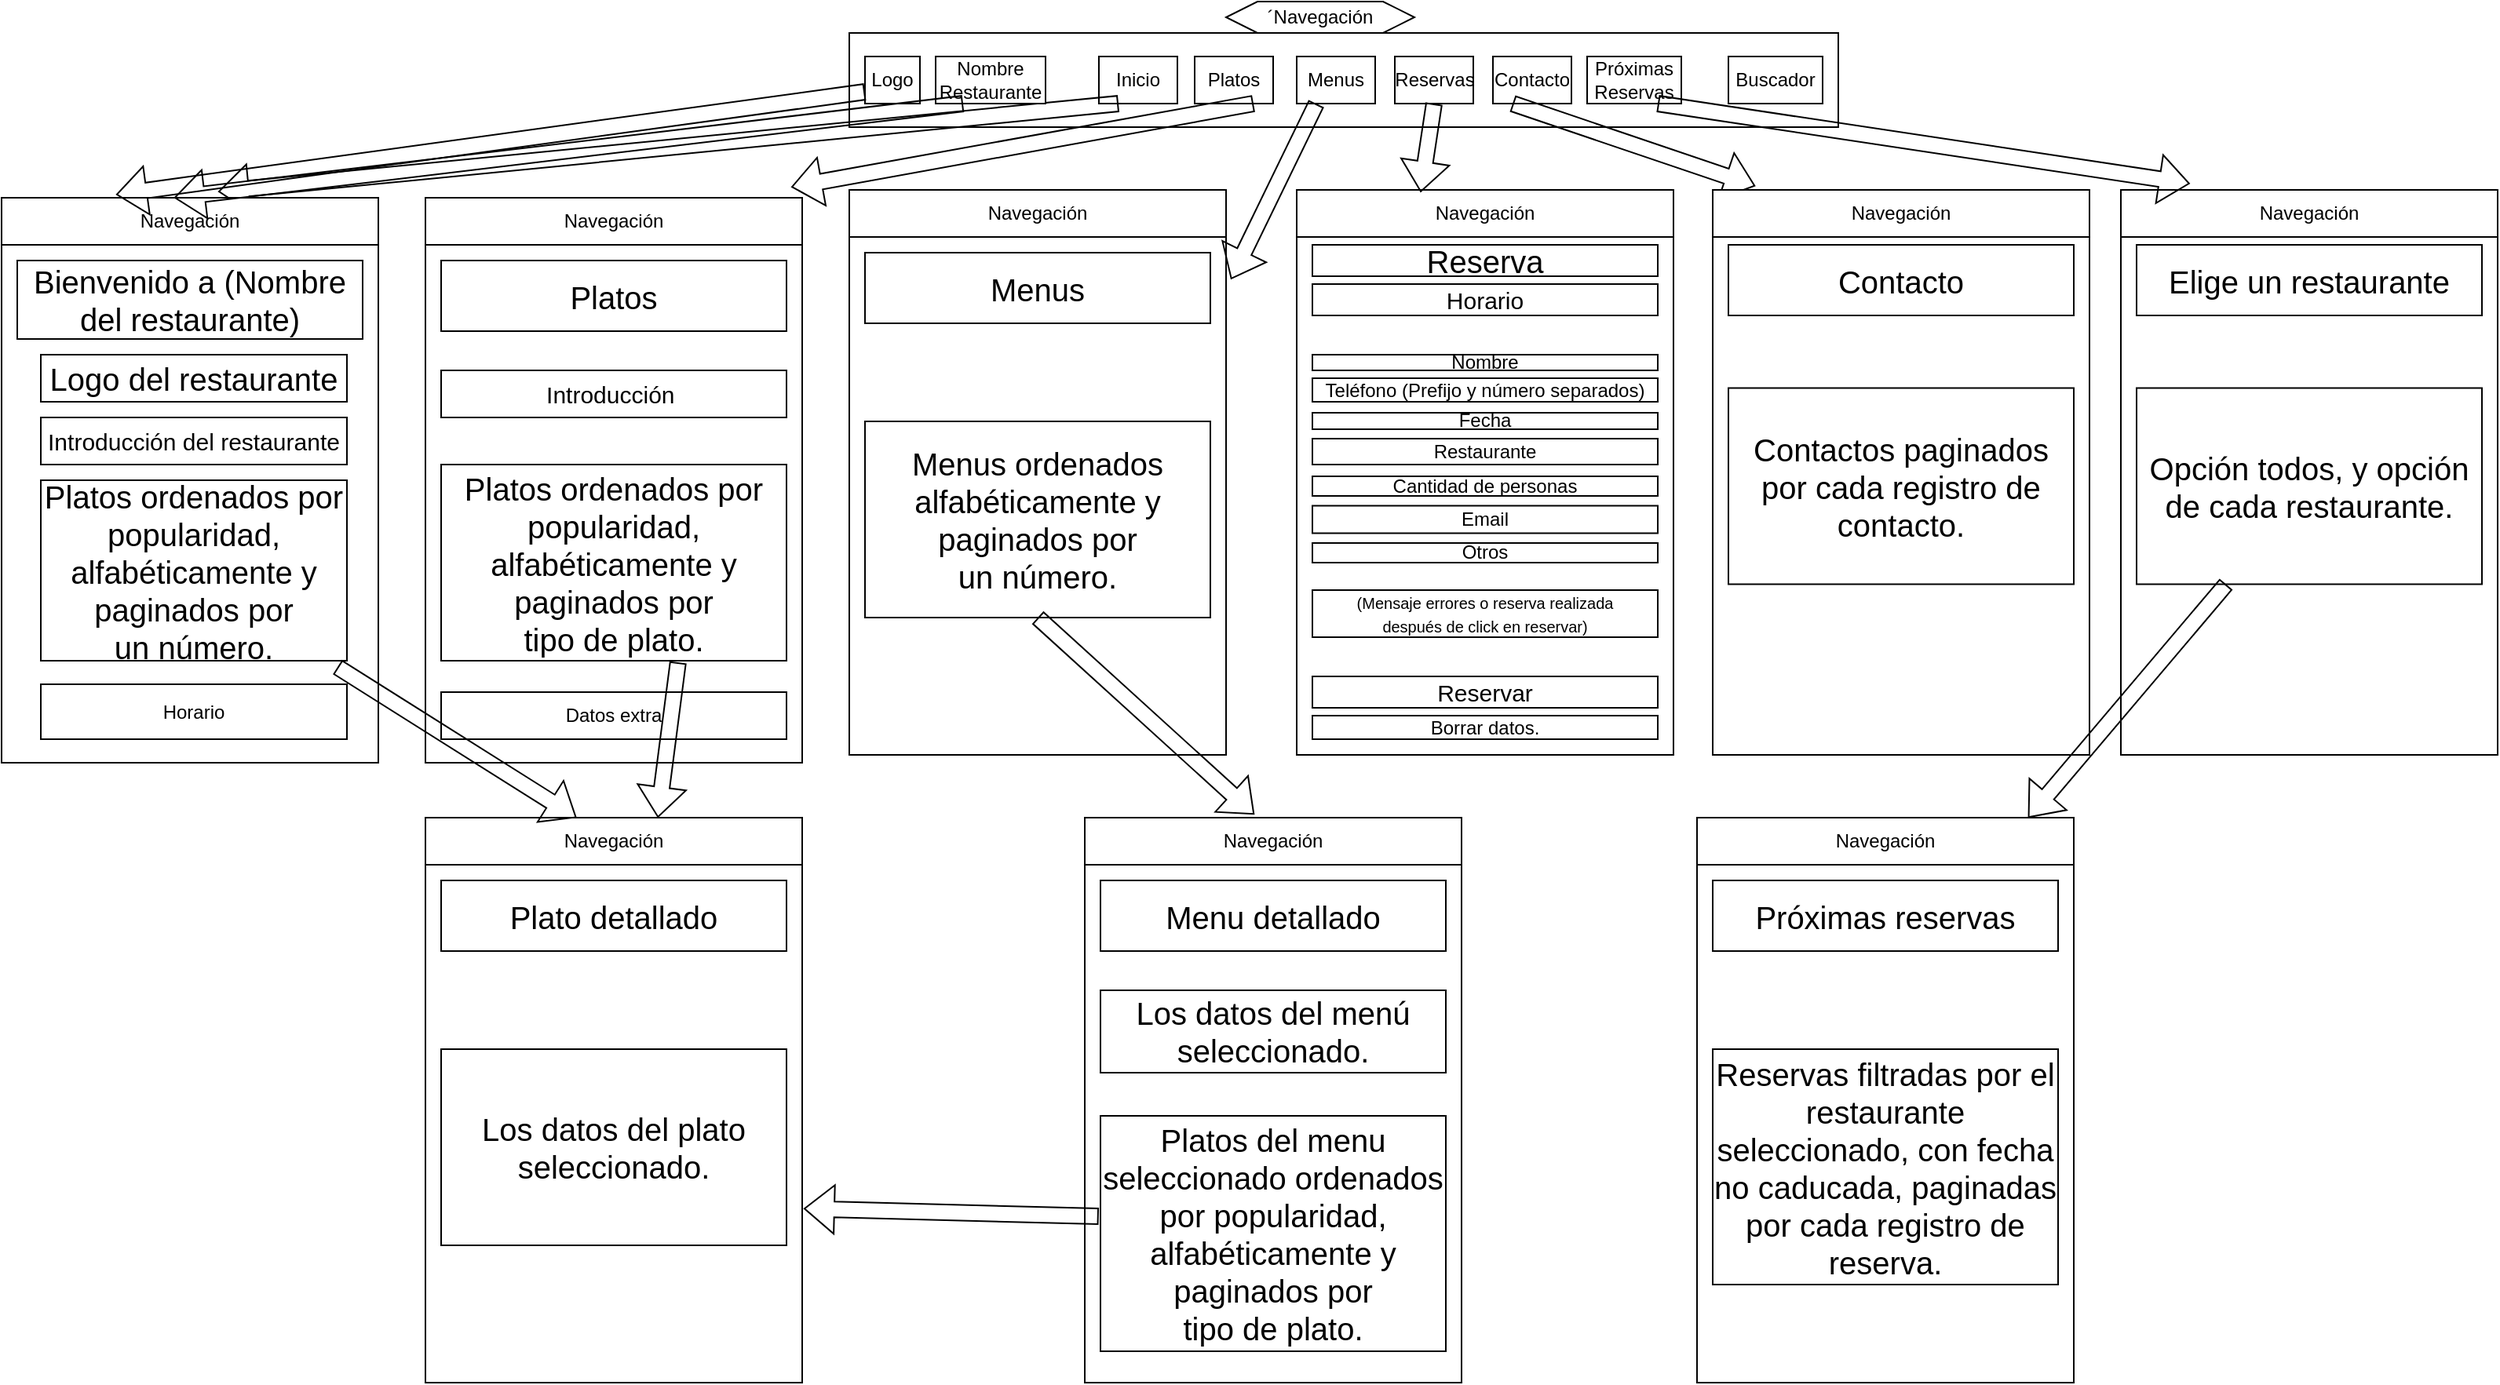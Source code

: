 <mxfile version="21.3.8" type="device">
  <diagram name="Página-1" id="kAq4VgKYWmEqWGa1TKVO">
    <mxGraphModel dx="1621" dy="1661" grid="1" gridSize="10" guides="1" tooltips="1" connect="1" arrows="1" fold="1" page="1" pageScale="1" pageWidth="827" pageHeight="1169" math="0" shadow="0">
      <root>
        <mxCell id="0" />
        <mxCell id="1" parent="0" />
        <mxCell id="Mr-S8CGjB1Sd80mxp6YW-1" value="" style="rounded=0;whiteSpace=wrap;html=1;" parent="1" vertex="1">
          <mxGeometry x="-310" y="65" width="240" height="360" as="geometry" />
        </mxCell>
        <mxCell id="Mr-S8CGjB1Sd80mxp6YW-3" value="&lt;font style=&quot;font-size: 20px;&quot;&gt;Bienvenido a (Nombre&lt;br&gt;del restaurante)&lt;/font&gt;" style="rounded=0;whiteSpace=wrap;html=1;" parent="1" vertex="1">
          <mxGeometry x="-300" y="105" width="220" height="50" as="geometry" />
        </mxCell>
        <mxCell id="Mr-S8CGjB1Sd80mxp6YW-16" value="" style="rounded=0;whiteSpace=wrap;html=1;" parent="1" vertex="1">
          <mxGeometry x="515" y="60" width="240" height="360" as="geometry" />
        </mxCell>
        <mxCell id="Mr-S8CGjB1Sd80mxp6YW-17" value="&lt;font style=&quot;font-size: 20px;&quot;&gt;Reserva&lt;/font&gt;" style="rounded=0;whiteSpace=wrap;html=1;" parent="1" vertex="1">
          <mxGeometry x="525" y="95" width="220" height="20" as="geometry" />
        </mxCell>
        <mxCell id="Mr-S8CGjB1Sd80mxp6YW-33" value="&lt;font style=&quot;font-size: 20px;&quot;&gt;Platos ordenados por popularidad, alfabéticamente y paginados por &lt;br&gt;un número.&lt;/font&gt;" style="rounded=0;whiteSpace=wrap;html=1;" parent="1" vertex="1">
          <mxGeometry x="-285" y="245" width="195" height="115" as="geometry" />
        </mxCell>
        <mxCell id="Mr-S8CGjB1Sd80mxp6YW-34" value="&lt;font style=&quot;font-size: 15px;&quot;&gt;Introducción del restaurante&lt;/font&gt;" style="rounded=0;whiteSpace=wrap;html=1;" parent="1" vertex="1">
          <mxGeometry x="-285" y="205" width="195" height="30" as="geometry" />
        </mxCell>
        <mxCell id="Mr-S8CGjB1Sd80mxp6YW-51" value="" style="rounded=0;whiteSpace=wrap;html=1;" parent="1" vertex="1">
          <mxGeometry x="-40" y="65" width="240" height="360" as="geometry" />
        </mxCell>
        <mxCell id="Mr-S8CGjB1Sd80mxp6YW-53" value="&lt;font style=&quot;font-size: 20px;&quot;&gt;Platos&lt;/font&gt;" style="rounded=0;whiteSpace=wrap;html=1;" parent="1" vertex="1">
          <mxGeometry x="-30" y="105" width="220" height="45" as="geometry" />
        </mxCell>
        <mxCell id="Mr-S8CGjB1Sd80mxp6YW-63" value="&lt;font size=&quot;1&quot;&gt;(Mensaje errores o reserva realizada&lt;br&gt;después de click en reservar)&lt;/font&gt;" style="rounded=0;whiteSpace=wrap;html=1;" parent="1" vertex="1">
          <mxGeometry x="525" y="315" width="220" height="30" as="geometry" />
        </mxCell>
        <mxCell id="Mr-S8CGjB1Sd80mxp6YW-67" style="edgeStyle=orthogonalEdgeStyle;rounded=0;orthogonalLoop=1;jettySize=auto;html=1;exitX=0.5;exitY=1;exitDx=0;exitDy=0;" parent="1" edge="1">
          <mxGeometry relative="1" as="geometry">
            <mxPoint x="597.5" y="215" as="sourcePoint" />
            <mxPoint x="597.5" y="215" as="targetPoint" />
          </mxGeometry>
        </mxCell>
        <mxCell id="2QuUyPjBXORziSpioa8q-1" value="" style="rounded=0;whiteSpace=wrap;html=1;" parent="1" vertex="1">
          <mxGeometry x="230" y="-40" width="630" height="60" as="geometry" />
        </mxCell>
        <mxCell id="2QuUyPjBXORziSpioa8q-2" value="Inicio" style="rounded=0;whiteSpace=wrap;html=1;" parent="1" vertex="1">
          <mxGeometry x="389" y="-25" width="50" height="30" as="geometry" />
        </mxCell>
        <mxCell id="2QuUyPjBXORziSpioa8q-3" value="Platos" style="rounded=0;whiteSpace=wrap;html=1;" parent="1" vertex="1">
          <mxGeometry x="450" y="-25" width="50" height="30" as="geometry" />
        </mxCell>
        <mxCell id="2QuUyPjBXORziSpioa8q-5" value="Reservas" style="rounded=0;whiteSpace=wrap;html=1;" parent="1" vertex="1">
          <mxGeometry x="577.5" y="-25" width="50" height="30" as="geometry" />
        </mxCell>
        <mxCell id="2QuUyPjBXORziSpioa8q-6" value="Contacto" style="rounded=0;whiteSpace=wrap;html=1;" parent="1" vertex="1">
          <mxGeometry x="640" y="-25" width="50" height="30" as="geometry" />
        </mxCell>
        <mxCell id="2QuUyPjBXORziSpioa8q-8" value="´Navegación" style="shape=hexagon;perimeter=hexagonPerimeter2;whiteSpace=wrap;html=1;fixedSize=1;" parent="1" vertex="1">
          <mxGeometry x="470" y="-60" width="120" height="20" as="geometry" />
        </mxCell>
        <mxCell id="2QuUyPjBXORziSpioa8q-9" value="" style="shape=flexArrow;endArrow=classic;html=1;rounded=0;exitX=0.25;exitY=1;exitDx=0;exitDy=0;entryX=0.575;entryY=-0.011;entryDx=0;entryDy=0;entryPerimeter=0;" parent="1" source="2QuUyPjBXORziSpioa8q-2" target="Mr-S8CGjB1Sd80mxp6YW-1" edge="1">
          <mxGeometry width="50" height="50" relative="1" as="geometry">
            <mxPoint x="380" y="150" as="sourcePoint" />
            <mxPoint x="430" y="100" as="targetPoint" />
          </mxGeometry>
        </mxCell>
        <mxCell id="2QuUyPjBXORziSpioa8q-12" value="" style="shape=flexArrow;endArrow=classic;html=1;rounded=0;exitX=0.75;exitY=1;exitDx=0;exitDy=0;entryX=0.971;entryY=-0.019;entryDx=0;entryDy=0;entryPerimeter=0;" parent="1" source="2QuUyPjBXORziSpioa8q-3" target="Mr-S8CGjB1Sd80mxp6YW-51" edge="1">
          <mxGeometry width="50" height="50" relative="1" as="geometry">
            <mxPoint x="213" y="15" as="sourcePoint" />
            <mxPoint x="91" y="369" as="targetPoint" />
          </mxGeometry>
        </mxCell>
        <mxCell id="2QuUyPjBXORziSpioa8q-11" value="Navegación" style="rounded=0;whiteSpace=wrap;html=1;" parent="1" vertex="1">
          <mxGeometry x="-310" y="65" width="240" height="30" as="geometry" />
        </mxCell>
        <mxCell id="2QuUyPjBXORziSpioa8q-13" value="Navegación" style="rounded=0;whiteSpace=wrap;html=1;" parent="1" vertex="1">
          <mxGeometry x="515" y="60" width="240" height="30" as="geometry" />
        </mxCell>
        <mxCell id="2QuUyPjBXORziSpioa8q-15" value="" style="shape=flexArrow;endArrow=classic;html=1;rounded=0;exitX=0.5;exitY=1;exitDx=0;exitDy=0;entryX=0.329;entryY=0.004;entryDx=0;entryDy=0;entryPerimeter=0;" parent="1" source="2QuUyPjBXORziSpioa8q-5" target="Mr-S8CGjB1Sd80mxp6YW-16" edge="1">
          <mxGeometry width="50" height="50" relative="1" as="geometry">
            <mxPoint x="370" y="210" as="sourcePoint" />
            <mxPoint x="420" y="160" as="targetPoint" />
          </mxGeometry>
        </mxCell>
        <mxCell id="2QuUyPjBXORziSpioa8q-16" value="" style="rounded=0;whiteSpace=wrap;html=1;" parent="1" vertex="1">
          <mxGeometry x="780" y="60" width="240" height="360" as="geometry" />
        </mxCell>
        <mxCell id="2QuUyPjBXORziSpioa8q-17" value="&lt;font style=&quot;font-size: 20px;&quot;&gt;Contacto&lt;/font&gt;" style="rounded=0;whiteSpace=wrap;html=1;" parent="1" vertex="1">
          <mxGeometry x="790" y="95" width="220" height="45" as="geometry" />
        </mxCell>
        <mxCell id="2QuUyPjBXORziSpioa8q-26" value="" style="shape=flexArrow;endArrow=classic;html=1;rounded=0;exitX=0.25;exitY=1;exitDx=0;exitDy=0;entryX=0.113;entryY=-0.007;entryDx=0;entryDy=0;entryPerimeter=0;" parent="1" source="2QuUyPjBXORziSpioa8q-6" target="2QuUyPjBXORziSpioa8q-16" edge="1">
          <mxGeometry width="50" height="50" relative="1" as="geometry">
            <mxPoint x="370" y="210" as="sourcePoint" />
            <mxPoint x="420" y="160" as="targetPoint" />
          </mxGeometry>
        </mxCell>
        <mxCell id="xo9liCntMVqJfDQ6pyrI-22" value="Datos extra" style="rounded=0;whiteSpace=wrap;html=1;" parent="1" vertex="1">
          <mxGeometry x="-30" y="380" width="220" height="30" as="geometry" />
        </mxCell>
        <mxCell id="P89mvUSEocMk4j2ib3bT-1" value="Menus" style="rounded=0;whiteSpace=wrap;html=1;" vertex="1" parent="1">
          <mxGeometry x="515" y="-25" width="50" height="30" as="geometry" />
        </mxCell>
        <mxCell id="P89mvUSEocMk4j2ib3bT-3" value="Logo" style="rounded=0;whiteSpace=wrap;html=1;" vertex="1" parent="1">
          <mxGeometry x="240" y="-25" width="35" height="30" as="geometry" />
        </mxCell>
        <mxCell id="P89mvUSEocMk4j2ib3bT-4" value="Nombre&lt;br&gt;Restaurante" style="rounded=0;whiteSpace=wrap;html=1;" vertex="1" parent="1">
          <mxGeometry x="285" y="-25" width="70" height="30" as="geometry" />
        </mxCell>
        <mxCell id="P89mvUSEocMk4j2ib3bT-5" value="Próximas&lt;br&gt;Reservas" style="rounded=0;whiteSpace=wrap;html=1;" vertex="1" parent="1">
          <mxGeometry x="700" y="-25" width="60" height="30" as="geometry" />
        </mxCell>
        <mxCell id="P89mvUSEocMk4j2ib3bT-6" value="Buscador" style="rounded=0;whiteSpace=wrap;html=1;" vertex="1" parent="1">
          <mxGeometry x="790" y="-25" width="60" height="30" as="geometry" />
        </mxCell>
        <mxCell id="P89mvUSEocMk4j2ib3bT-7" value="&lt;font style=&quot;font-size: 20px;&quot;&gt;Logo del restaurante&lt;/font&gt;" style="rounded=0;whiteSpace=wrap;html=1;" vertex="1" parent="1">
          <mxGeometry x="-285" y="165" width="195" height="30" as="geometry" />
        </mxCell>
        <mxCell id="P89mvUSEocMk4j2ib3bT-8" value="Horario" style="rounded=0;whiteSpace=wrap;html=1;" vertex="1" parent="1">
          <mxGeometry x="-285" y="375" width="195" height="35" as="geometry" />
        </mxCell>
        <mxCell id="P89mvUSEocMk4j2ib3bT-9" value="" style="shape=flexArrow;endArrow=classic;html=1;rounded=0;exitX=0.25;exitY=1;exitDx=0;exitDy=0;entryX=0.458;entryY=0;entryDx=0;entryDy=0;entryPerimeter=0;" edge="1" parent="1" source="P89mvUSEocMk4j2ib3bT-4" target="2QuUyPjBXORziSpioa8q-11">
          <mxGeometry width="50" height="50" relative="1" as="geometry">
            <mxPoint x="292" y="9" as="sourcePoint" />
            <mxPoint x="108" y="60" as="targetPoint" />
          </mxGeometry>
        </mxCell>
        <mxCell id="P89mvUSEocMk4j2ib3bT-10" value="" style="shape=flexArrow;endArrow=classic;html=1;rounded=0;exitX=0;exitY=0.75;exitDx=0;exitDy=0;entryX=0.304;entryY=-0.067;entryDx=0;entryDy=0;entryPerimeter=0;" edge="1" parent="1" source="P89mvUSEocMk4j2ib3bT-3" target="2QuUyPjBXORziSpioa8q-11">
          <mxGeometry width="50" height="50" relative="1" as="geometry">
            <mxPoint x="193" y="15" as="sourcePoint" />
            <mxPoint x="80" y="70" as="targetPoint" />
          </mxGeometry>
        </mxCell>
        <mxCell id="P89mvUSEocMk4j2ib3bT-11" value="Navegación" style="rounded=0;whiteSpace=wrap;html=1;" vertex="1" parent="1">
          <mxGeometry x="-40" y="65" width="240" height="30" as="geometry" />
        </mxCell>
        <mxCell id="P89mvUSEocMk4j2ib3bT-12" value="&lt;font style=&quot;font-size: 15px;&quot;&gt;Introducción&amp;nbsp;&lt;/font&gt;" style="rounded=0;whiteSpace=wrap;html=1;" vertex="1" parent="1">
          <mxGeometry x="-30" y="175" width="220" height="30" as="geometry" />
        </mxCell>
        <mxCell id="P89mvUSEocMk4j2ib3bT-13" value="&lt;font style=&quot;font-size: 20px;&quot;&gt;Platos ordenados por popularidad, alfabéticamente y paginados por&lt;br&gt;tipo de plato.&lt;/font&gt;" style="rounded=0;whiteSpace=wrap;html=1;" vertex="1" parent="1">
          <mxGeometry x="-30" y="235" width="220" height="125" as="geometry" />
        </mxCell>
        <mxCell id="P89mvUSEocMk4j2ib3bT-14" value="" style="rounded=0;whiteSpace=wrap;html=1;" vertex="1" parent="1">
          <mxGeometry x="230" y="60" width="240" height="360" as="geometry" />
        </mxCell>
        <mxCell id="P89mvUSEocMk4j2ib3bT-15" value="&lt;font style=&quot;font-size: 20px;&quot;&gt;Menus&lt;/font&gt;" style="rounded=0;whiteSpace=wrap;html=1;" vertex="1" parent="1">
          <mxGeometry x="240" y="100" width="220" height="45" as="geometry" />
        </mxCell>
        <mxCell id="P89mvUSEocMk4j2ib3bT-17" value="Navegación" style="rounded=0;whiteSpace=wrap;html=1;" vertex="1" parent="1">
          <mxGeometry x="230" y="60" width="240" height="30" as="geometry" />
        </mxCell>
        <mxCell id="P89mvUSEocMk4j2ib3bT-19" value="&lt;font style=&quot;font-size: 20px;&quot;&gt;Menus ordenados alfabéticamente y paginados por&lt;br&gt;un número.&lt;/font&gt;" style="rounded=0;whiteSpace=wrap;html=1;" vertex="1" parent="1">
          <mxGeometry x="240" y="207.5" width="220" height="125" as="geometry" />
        </mxCell>
        <mxCell id="P89mvUSEocMk4j2ib3bT-20" value="" style="shape=flexArrow;endArrow=classic;html=1;rounded=0;exitX=0.25;exitY=1;exitDx=0;exitDy=0;entryX=1.013;entryY=0.158;entryDx=0;entryDy=0;entryPerimeter=0;" edge="1" parent="1" source="P89mvUSEocMk4j2ib3bT-1" target="P89mvUSEocMk4j2ib3bT-14">
          <mxGeometry width="50" height="50" relative="1" as="geometry">
            <mxPoint x="550" y="34" as="sourcePoint" />
            <mxPoint x="616" y="100" as="targetPoint" />
          </mxGeometry>
        </mxCell>
        <mxCell id="P89mvUSEocMk4j2ib3bT-21" value="&lt;font style=&quot;font-size: 15px;&quot;&gt;Horario&lt;/font&gt;" style="rounded=0;whiteSpace=wrap;html=1;" vertex="1" parent="1">
          <mxGeometry x="525" y="120" width="220" height="20" as="geometry" />
        </mxCell>
        <mxCell id="P89mvUSEocMk4j2ib3bT-22" value="&lt;font style=&quot;font-size: 12px;&quot;&gt;Nombre&lt;/font&gt;" style="rounded=0;whiteSpace=wrap;html=1;" vertex="1" parent="1">
          <mxGeometry x="525" y="165" width="220" height="10" as="geometry" />
        </mxCell>
        <mxCell id="P89mvUSEocMk4j2ib3bT-23" value="&lt;font style=&quot;font-size: 12px;&quot;&gt;Teléfono (Prefijo y número separados)&lt;/font&gt;" style="rounded=0;whiteSpace=wrap;html=1;" vertex="1" parent="1">
          <mxGeometry x="525" y="180" width="220" height="15" as="geometry" />
        </mxCell>
        <mxCell id="P89mvUSEocMk4j2ib3bT-24" value="&lt;font style=&quot;font-size: 12px;&quot;&gt;Fecha&lt;/font&gt;" style="rounded=0;whiteSpace=wrap;html=1;" vertex="1" parent="1">
          <mxGeometry x="525" y="202" width="220" height="10.5" as="geometry" />
        </mxCell>
        <mxCell id="P89mvUSEocMk4j2ib3bT-25" value="Restaurante" style="rounded=0;whiteSpace=wrap;html=1;" vertex="1" parent="1">
          <mxGeometry x="525" y="218.5" width="220" height="16.5" as="geometry" />
        </mxCell>
        <mxCell id="P89mvUSEocMk4j2ib3bT-26" value="Email" style="rounded=0;whiteSpace=wrap;html=1;" vertex="1" parent="1">
          <mxGeometry x="525" y="261.25" width="220" height="17.5" as="geometry" />
        </mxCell>
        <mxCell id="P89mvUSEocMk4j2ib3bT-27" value="Cantidad de personas" style="rounded=0;whiteSpace=wrap;html=1;" vertex="1" parent="1">
          <mxGeometry x="525" y="242.5" width="220" height="12.5" as="geometry" />
        </mxCell>
        <mxCell id="P89mvUSEocMk4j2ib3bT-28" value="Otros" style="rounded=0;whiteSpace=wrap;html=1;" vertex="1" parent="1">
          <mxGeometry x="525" y="285" width="220" height="12.5" as="geometry" />
        </mxCell>
        <mxCell id="P89mvUSEocMk4j2ib3bT-29" value="&lt;font style=&quot;font-size: 15px;&quot;&gt;Reservar&lt;/font&gt;" style="rounded=0;whiteSpace=wrap;html=1;" vertex="1" parent="1">
          <mxGeometry x="525" y="370" width="220" height="20" as="geometry" />
        </mxCell>
        <mxCell id="P89mvUSEocMk4j2ib3bT-30" value="Borrar datos." style="rounded=0;whiteSpace=wrap;html=1;" vertex="1" parent="1">
          <mxGeometry x="525" y="395" width="220" height="15" as="geometry" />
        </mxCell>
        <mxCell id="P89mvUSEocMk4j2ib3bT-31" value="Navegación" style="rounded=0;whiteSpace=wrap;html=1;" vertex="1" parent="1">
          <mxGeometry x="780" y="60" width="240" height="30" as="geometry" />
        </mxCell>
        <mxCell id="P89mvUSEocMk4j2ib3bT-32" value="&lt;font style=&quot;font-size: 20px;&quot;&gt;Contactos paginados por cada registro de contacto.&lt;/font&gt;" style="rounded=0;whiteSpace=wrap;html=1;" vertex="1" parent="1">
          <mxGeometry x="790" y="186.25" width="220" height="125" as="geometry" />
        </mxCell>
        <mxCell id="P89mvUSEocMk4j2ib3bT-33" value="" style="rounded=0;whiteSpace=wrap;html=1;" vertex="1" parent="1">
          <mxGeometry x="1040" y="60" width="240" height="360" as="geometry" />
        </mxCell>
        <mxCell id="P89mvUSEocMk4j2ib3bT-34" value="&lt;font style=&quot;font-size: 20px;&quot;&gt;Elige un restaurante&lt;/font&gt;" style="rounded=0;whiteSpace=wrap;html=1;" vertex="1" parent="1">
          <mxGeometry x="1050" y="95" width="220" height="45" as="geometry" />
        </mxCell>
        <mxCell id="P89mvUSEocMk4j2ib3bT-35" value="Navegación" style="rounded=0;whiteSpace=wrap;html=1;" vertex="1" parent="1">
          <mxGeometry x="1040" y="60" width="240" height="30" as="geometry" />
        </mxCell>
        <mxCell id="P89mvUSEocMk4j2ib3bT-36" value="&lt;span style=&quot;font-size: 20px;&quot;&gt;Opción todos, y opción de cada restaurante.&lt;/span&gt;" style="rounded=0;whiteSpace=wrap;html=1;" vertex="1" parent="1">
          <mxGeometry x="1050" y="186.25" width="220" height="125" as="geometry" />
        </mxCell>
        <mxCell id="P89mvUSEocMk4j2ib3bT-37" value="" style="shape=flexArrow;endArrow=classic;html=1;rounded=0;exitX=0.75;exitY=1;exitDx=0;exitDy=0;entryX=0.183;entryY=-0.133;entryDx=0;entryDy=0;entryPerimeter=0;" edge="1" parent="1" source="P89mvUSEocMk4j2ib3bT-5" target="P89mvUSEocMk4j2ib3bT-35">
          <mxGeometry width="50" height="50" relative="1" as="geometry">
            <mxPoint x="940" y="-10" as="sourcePoint" />
            <mxPoint x="1094" y="42" as="targetPoint" />
          </mxGeometry>
        </mxCell>
        <mxCell id="P89mvUSEocMk4j2ib3bT-38" value="" style="rounded=0;whiteSpace=wrap;html=1;" vertex="1" parent="1">
          <mxGeometry x="-40" y="460" width="240" height="360" as="geometry" />
        </mxCell>
        <mxCell id="P89mvUSEocMk4j2ib3bT-39" value="&lt;span style=&quot;font-size: 20px;&quot;&gt;Plato detallado&lt;/span&gt;" style="rounded=0;whiteSpace=wrap;html=1;" vertex="1" parent="1">
          <mxGeometry x="-30" y="500" width="220" height="45" as="geometry" />
        </mxCell>
        <mxCell id="P89mvUSEocMk4j2ib3bT-40" value="Navegación" style="rounded=0;whiteSpace=wrap;html=1;" vertex="1" parent="1">
          <mxGeometry x="-40" y="460" width="240" height="30" as="geometry" />
        </mxCell>
        <mxCell id="P89mvUSEocMk4j2ib3bT-41" value="&lt;span style=&quot;font-size: 20px;&quot;&gt;Los datos del plato seleccionado.&lt;/span&gt;" style="rounded=0;whiteSpace=wrap;html=1;" vertex="1" parent="1">
          <mxGeometry x="-30" y="607.5" width="220" height="125" as="geometry" />
        </mxCell>
        <mxCell id="P89mvUSEocMk4j2ib3bT-42" value="" style="shape=flexArrow;endArrow=classic;html=1;rounded=0;exitX=0.969;exitY=1.035;exitDx=0;exitDy=0;exitPerimeter=0;" edge="1" parent="1" source="Mr-S8CGjB1Sd80mxp6YW-33" target="P89mvUSEocMk4j2ib3bT-40">
          <mxGeometry width="50" height="50" relative="1" as="geometry">
            <mxPoint x="85" y="390" as="sourcePoint" />
            <mxPoint x="-210" y="443" as="targetPoint" />
          </mxGeometry>
        </mxCell>
        <mxCell id="P89mvUSEocMk4j2ib3bT-43" value="" style="shape=flexArrow;endArrow=classic;html=1;rounded=0;exitX=0.686;exitY=1.008;exitDx=0;exitDy=0;exitPerimeter=0;entryX=0.617;entryY=0;entryDx=0;entryDy=0;entryPerimeter=0;" edge="1" parent="1" source="P89mvUSEocMk4j2ib3bT-13" target="P89mvUSEocMk4j2ib3bT-40">
          <mxGeometry width="50" height="50" relative="1" as="geometry">
            <mxPoint x="220" y="474.5" as="sourcePoint" />
            <mxPoint x="372" y="570.5" as="targetPoint" />
          </mxGeometry>
        </mxCell>
        <mxCell id="P89mvUSEocMk4j2ib3bT-44" value="" style="rounded=0;whiteSpace=wrap;html=1;" vertex="1" parent="1">
          <mxGeometry x="380" y="460" width="240" height="360" as="geometry" />
        </mxCell>
        <mxCell id="P89mvUSEocMk4j2ib3bT-45" value="&lt;span style=&quot;font-size: 20px;&quot;&gt;Menu detallado&lt;/span&gt;" style="rounded=0;whiteSpace=wrap;html=1;" vertex="1" parent="1">
          <mxGeometry x="390" y="500" width="220" height="45" as="geometry" />
        </mxCell>
        <mxCell id="P89mvUSEocMk4j2ib3bT-46" value="Navegación" style="rounded=0;whiteSpace=wrap;html=1;" vertex="1" parent="1">
          <mxGeometry x="380" y="460" width="240" height="30" as="geometry" />
        </mxCell>
        <mxCell id="P89mvUSEocMk4j2ib3bT-47" value="&lt;span style=&quot;font-size: 20px;&quot;&gt;Los datos del menú seleccionado.&lt;/span&gt;" style="rounded=0;whiteSpace=wrap;html=1;" vertex="1" parent="1">
          <mxGeometry x="390" y="570" width="220" height="52.5" as="geometry" />
        </mxCell>
        <mxCell id="P89mvUSEocMk4j2ib3bT-48" value="&lt;font style=&quot;font-size: 20px;&quot;&gt;Platos del menu seleccionado ordenados por popularidad, alfabéticamente y paginados por&lt;br&gt;tipo de plato.&lt;/font&gt;" style="rounded=0;whiteSpace=wrap;html=1;" vertex="1" parent="1">
          <mxGeometry x="390" y="650" width="220" height="150" as="geometry" />
        </mxCell>
        <mxCell id="P89mvUSEocMk4j2ib3bT-49" value="" style="shape=flexArrow;endArrow=classic;html=1;rounded=0;exitX=-0.005;exitY=0.427;exitDx=0;exitDy=0;exitPerimeter=0;entryX=1.004;entryY=0.692;entryDx=0;entryDy=0;entryPerimeter=0;" edge="1" parent="1" source="P89mvUSEocMk4j2ib3bT-48" target="P89mvUSEocMk4j2ib3bT-38">
          <mxGeometry width="50" height="50" relative="1" as="geometry">
            <mxPoint x="163" y="740" as="sourcePoint" />
            <mxPoint x="150" y="839" as="targetPoint" />
          </mxGeometry>
        </mxCell>
        <mxCell id="P89mvUSEocMk4j2ib3bT-50" value="" style="shape=flexArrow;endArrow=classic;html=1;rounded=0;exitX=0.5;exitY=1;exitDx=0;exitDy=0;entryX=0.45;entryY=-0.067;entryDx=0;entryDy=0;entryPerimeter=0;" edge="1" parent="1" source="P89mvUSEocMk4j2ib3bT-19" target="P89mvUSEocMk4j2ib3bT-46">
          <mxGeometry width="50" height="50" relative="1" as="geometry">
            <mxPoint x="353" y="343" as="sourcePoint" />
            <mxPoint x="340" y="442" as="targetPoint" />
          </mxGeometry>
        </mxCell>
        <mxCell id="P89mvUSEocMk4j2ib3bT-51" value="" style="rounded=0;whiteSpace=wrap;html=1;" vertex="1" parent="1">
          <mxGeometry x="770" y="460" width="240" height="360" as="geometry" />
        </mxCell>
        <mxCell id="P89mvUSEocMk4j2ib3bT-52" value="&lt;span style=&quot;font-size: 20px;&quot;&gt;Próximas reservas&lt;/span&gt;" style="rounded=0;whiteSpace=wrap;html=1;" vertex="1" parent="1">
          <mxGeometry x="780" y="500" width="220" height="45" as="geometry" />
        </mxCell>
        <mxCell id="P89mvUSEocMk4j2ib3bT-53" value="Navegación" style="rounded=0;whiteSpace=wrap;html=1;" vertex="1" parent="1">
          <mxGeometry x="770" y="460" width="240" height="30" as="geometry" />
        </mxCell>
        <mxCell id="P89mvUSEocMk4j2ib3bT-55" value="&lt;font style=&quot;font-size: 20px;&quot;&gt;Reservas filtradas por el restaurante seleccionado, con fecha no caducada, paginadas por cada registro de reserva.&lt;/font&gt;" style="rounded=0;whiteSpace=wrap;html=1;" vertex="1" parent="1">
          <mxGeometry x="780" y="607.5" width="220" height="150" as="geometry" />
        </mxCell>
        <mxCell id="P89mvUSEocMk4j2ib3bT-57" value="" style="shape=flexArrow;endArrow=classic;html=1;rounded=0;entryX=0.879;entryY=0;entryDx=0;entryDy=0;entryPerimeter=0;" edge="1" parent="1" source="P89mvUSEocMk4j2ib3bT-36" target="P89mvUSEocMk4j2ib3bT-53">
          <mxGeometry width="50" height="50" relative="1" as="geometry">
            <mxPoint x="970" y="374" as="sourcePoint" />
            <mxPoint x="1309" y="425" as="targetPoint" />
          </mxGeometry>
        </mxCell>
      </root>
    </mxGraphModel>
  </diagram>
</mxfile>
